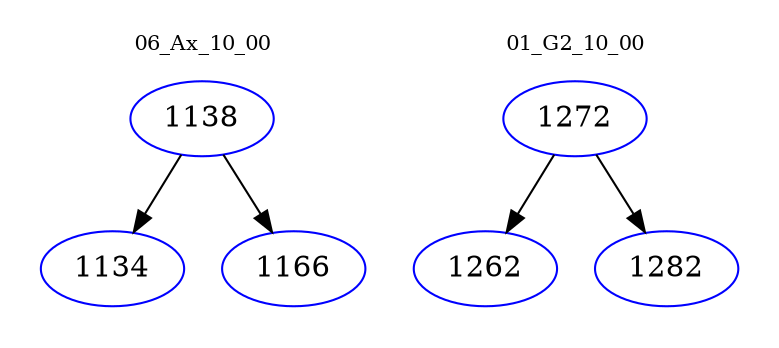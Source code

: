 digraph{
subgraph cluster_0 {
color = white
label = "06_Ax_10_00";
fontsize=10;
T0_1138 [label="1138", color="blue"]
T0_1138 -> T0_1134 [color="black"]
T0_1134 [label="1134", color="blue"]
T0_1138 -> T0_1166 [color="black"]
T0_1166 [label="1166", color="blue"]
}
subgraph cluster_1 {
color = white
label = "01_G2_10_00";
fontsize=10;
T1_1272 [label="1272", color="blue"]
T1_1272 -> T1_1262 [color="black"]
T1_1262 [label="1262", color="blue"]
T1_1272 -> T1_1282 [color="black"]
T1_1282 [label="1282", color="blue"]
}
}
